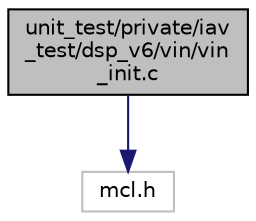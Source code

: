 digraph "unit_test/private/iav_test/dsp_v6/vin/vin_init.c"
{
 // INTERACTIVE_SVG=YES
 // LATEX_PDF_SIZE
  bgcolor="transparent";
  edge [fontname="Helvetica",fontsize="10",labelfontname="Helvetica",labelfontsize="10"];
  node [fontname="Helvetica",fontsize="10",shape=record];
  Node1 [label="unit_test/private/iav\l_test/dsp_v6/vin/vin\l_init.c",height=0.2,width=0.4,color="black", fillcolor="grey75", style="filled", fontcolor="black",tooltip=" "];
  Node1 -> Node2 [color="midnightblue",fontsize="10",style="solid",fontname="Helvetica"];
  Node2 [label="mcl.h",height=0.2,width=0.4,color="grey75",tooltip=" "];
}
